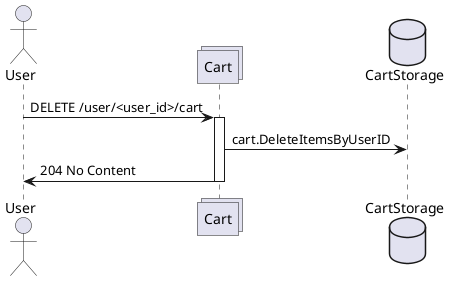 @startuml

actor User as u
collections Cart as c
database CartStorage as cs

u -> c : DELETE /user/<user_id>/cart
activate c
c -> cs : cart.DeleteItemsByUserID
c -> u : 204 No Content
deactivate c

@enduml
